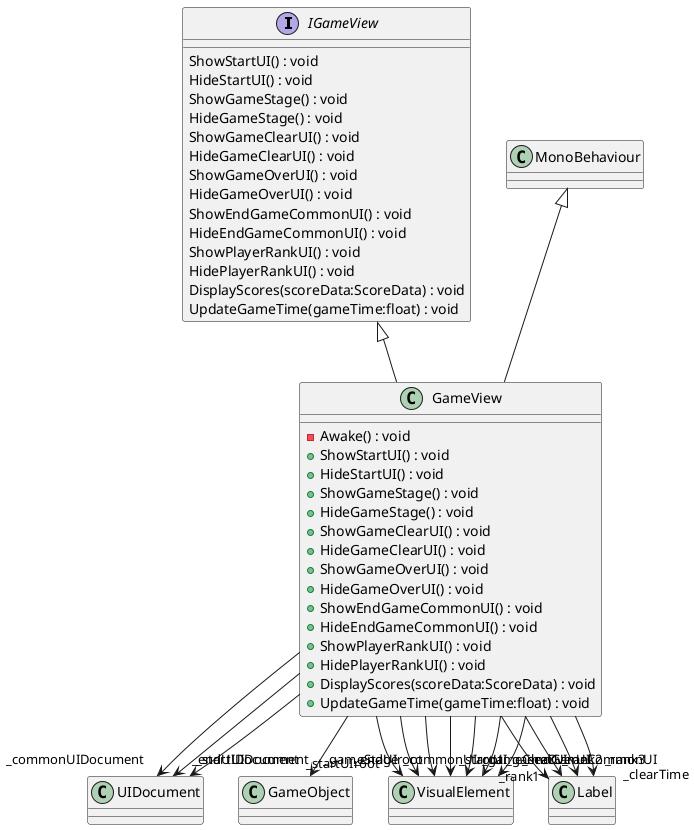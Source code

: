 @startuml
interface IGameView {
    ShowStartUI() : void
    HideStartUI() : void
    ShowGameStage() : void
    HideGameStage() : void
    ShowGameClearUI() : void
    HideGameClearUI() : void
    ShowGameOverUI() : void
    HideGameOverUI() : void
    ShowEndGameCommonUI() : void
    HideEndGameCommonUI() : void
    ShowPlayerRankUI() : void
    HidePlayerRankUI() : void
    DisplayScores(scoreData:ScoreData) : void
    UpdateGameTime(gameTime:float) : void
}
class GameView {
    - Awake() : void
    + ShowStartUI() : void
    + HideStartUI() : void
    + ShowGameStage() : void
    + HideGameStage() : void
    + ShowGameClearUI() : void
    + HideGameClearUI() : void
    + ShowGameOverUI() : void
    + HideGameOverUI() : void
    + ShowEndGameCommonUI() : void
    + HideEndGameCommonUI() : void
    + ShowPlayerRankUI() : void
    + HidePlayerRankUI() : void
    + DisplayScores(scoreData:ScoreData) : void
    + UpdateGameTime(gameTime:float) : void
}
MonoBehaviour <|-- GameView
IGameView <|-- GameView
GameView --> "_commonUIDocument" UIDocument
GameView --> "_startUIDocument" UIDocument
GameView --> "_endUIDocument" UIDocument
GameView --> "_gameStage" GameObject
GameView --> "_commonUIroot" VisualElement
GameView --> "_startUIroot" VisualElement
GameView --> "_endUIroot" VisualElement
GameView --> "_startUI" VisualElement
GameView --> "_gameClearUI" VisualElement
GameView --> "_gameOverUI" VisualElement
GameView --> "_endGameCommonUI" VisualElement
GameView --> "_rank1" Label
GameView --> "_rank2" Label
GameView --> "_rank3" Label
GameView --> "_clearTime" Label
@enduml

